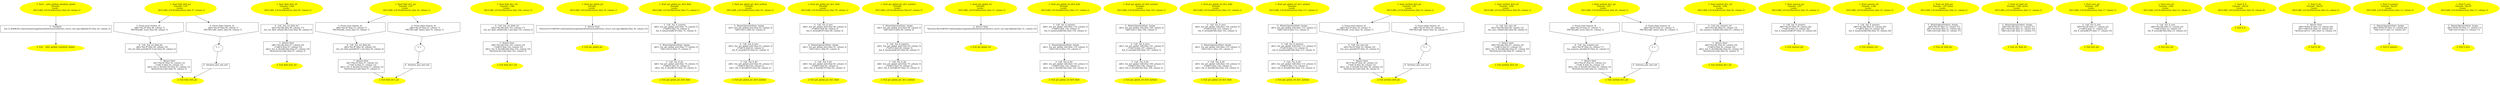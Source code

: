 /* @generated */
digraph cfg {
"__infer_globals_initializer_global.bdc08c089842ce08b974b22a75daf78e_1" [label="1: Start __infer_globals_initializer_global\nFormals: \nLocals:  \n   DECLARE_LOCALS(&return); [line 29, column 1]\n " color=yellow style=filled]
	

	 "__infer_globals_initializer_global.bdc08c089842ce08b974b22a75daf78e_1" -> "__infer_globals_initializer_global.bdc08c089842ce08b974b22a75daf78e_3" ;
"__infer_globals_initializer_global.bdc08c089842ce08b974b22a75daf78e_2" [label="2: Exit __infer_globals_initializer_global \n  " color=yellow style=filled]
	

"__infer_globals_initializer_global.bdc08c089842ce08b974b22a75daf78e_3" [label="3:  DeclStmt \n   _fun_X_X(&#GB<codetoanalyze/cpp/shared/reference/reference_struct_e2e.cpp>$global:X*) [line 29, column 3]\n " shape="box"]
	

	 "__infer_globals_initializer_global.bdc08c089842ce08b974b22a75daf78e_3" -> "__infer_globals_initializer_global.bdc08c089842ce08b974b22a75daf78e_2" ;
"field_div0_ptr#2555781581744357321.4ee118b9c5178d1d4e02dcf5eed47814_1" [label="1: Start field_div0_ptr\nFormals:  x:X*\nLocals:  \n   DECLARE_LOCALS(&return); [line 47, column 1]\n " color=yellow style=filled]
	

	 "field_div0_ptr#2555781581744357321.4ee118b9c5178d1d4e02dcf5eed47814_1" -> "field_div0_ptr#2555781581744357321.4ee118b9c5178d1d4e02dcf5eed47814_5" ;
	 "field_div0_ptr#2555781581744357321.4ee118b9c5178d1d4e02dcf5eed47814_1" -> "field_div0_ptr#2555781581744357321.4ee118b9c5178d1d4e02dcf5eed47814_6" ;
"field_div0_ptr#2555781581744357321.4ee118b9c5178d1d4e02dcf5eed47814_2" [label="2: Exit field_div0_ptr \n  " color=yellow style=filled]
	

"field_div0_ptr#2555781581744357321.4ee118b9c5178d1d4e02dcf5eed47814_3" [label="3: + \n  " ]
	

	 "field_div0_ptr#2555781581744357321.4ee118b9c5178d1d4e02dcf5eed47814_3" -> "field_div0_ptr#2555781581744357321.4ee118b9c5178d1d4e02dcf5eed47814_4" ;
"field_div0_ptr#2555781581744357321.4ee118b9c5178d1d4e02dcf5eed47814_4" [label="4:  between_join_and_exit \n  " shape="box"]
	

	 "field_div0_ptr#2555781581744357321.4ee118b9c5178d1d4e02dcf5eed47814_4" -> "field_div0_ptr#2555781581744357321.4ee118b9c5178d1d4e02dcf5eed47814_2" ;
"field_div0_ptr#2555781581744357321.4ee118b9c5178d1d4e02dcf5eed47814_5" [label="5: Prune (true branch, if) \n   n$0=*&x:X* [line 48, column 7]\n  PRUNE(n$0, true); [line 48, column 7]\n " shape="invhouse"]
	

	 "field_div0_ptr#2555781581744357321.4ee118b9c5178d1d4e02dcf5eed47814_5" -> "field_div0_ptr#2555781581744357321.4ee118b9c5178d1d4e02dcf5eed47814_8" ;
"field_div0_ptr#2555781581744357321.4ee118b9c5178d1d4e02dcf5eed47814_6" [label="6: Prune (false branch, if) \n   n$0=*&x:X* [line 48, column 7]\n  PRUNE(!n$0, false); [line 48, column 7]\n " shape="invhouse"]
	

	 "field_div0_ptr#2555781581744357321.4ee118b9c5178d1d4e02dcf5eed47814_6" -> "field_div0_ptr#2555781581744357321.4ee118b9c5178d1d4e02dcf5eed47814_3" ;
"field_div0_ptr#2555781581744357321.4ee118b9c5178d1d4e02dcf5eed47814_7" [label="7:  Return Stmt \n   n$1=*&x:X* [line 50, column 12]\n  _=*n$1:X [line 50, column 12]\n  n$3=_fun_X_div(n$1:X*) [line 50, column 12]\n  *&return:int=n$3 [line 50, column 5]\n " shape="box"]
	

	 "field_div0_ptr#2555781581744357321.4ee118b9c5178d1d4e02dcf5eed47814_7" -> "field_div0_ptr#2555781581744357321.4ee118b9c5178d1d4e02dcf5eed47814_2" ;
"field_div0_ptr#2555781581744357321.4ee118b9c5178d1d4e02dcf5eed47814_8" [label="8:  Call _fun_set_field_ptr \n   n$4=*&x:X* [line 49, column 19]\n  _fun_set_field_ptr(n$4:X*,0:int) [line 49, column 5]\n " shape="box"]
	

	 "field_div0_ptr#2555781581744357321.4ee118b9c5178d1d4e02dcf5eed47814_8" -> "field_div0_ptr#2555781581744357321.4ee118b9c5178d1d4e02dcf5eed47814_7" ;
"field_div0_ref#11723804822630548942.b7eb5245bed0a75cdc2d181e5af92008_1" [label="1: Start field_div0_ref\nFormals:  x:X&\nLocals:  \n   DECLARE_LOCALS(&return); [line 95, column 1]\n " color=yellow style=filled]
	

	 "field_div0_ref#11723804822630548942.b7eb5245bed0a75cdc2d181e5af92008_1" -> "field_div0_ref#11723804822630548942.b7eb5245bed0a75cdc2d181e5af92008_4" ;
"field_div0_ref#11723804822630548942.b7eb5245bed0a75cdc2d181e5af92008_2" [label="2: Exit field_div0_ref \n  " color=yellow style=filled]
	

"field_div0_ref#11723804822630548942.b7eb5245bed0a75cdc2d181e5af92008_3" [label="3:  Return Stmt \n   n$0=*&x:X& [line 97, column 10]\n  _=*n$0:X [line 97, column 10]\n  n$2=_fun_X_div(n$0:X&) [line 97, column 10]\n  *&return:int=n$2 [line 97, column 3]\n " shape="box"]
	

	 "field_div0_ref#11723804822630548942.b7eb5245bed0a75cdc2d181e5af92008_3" -> "field_div0_ref#11723804822630548942.b7eb5245bed0a75cdc2d181e5af92008_2" ;
"field_div0_ref#11723804822630548942.b7eb5245bed0a75cdc2d181e5af92008_4" [label="4:  Call _fun_set_field_ref \n   n$3=*&x:X& [line 96, column 17]\n  _fun_set_field_ref(n$3:X&,0:int) [line 96, column 3]\n " shape="box"]
	

	 "field_div0_ref#11723804822630548942.b7eb5245bed0a75cdc2d181e5af92008_4" -> "field_div0_ref#11723804822630548942.b7eb5245bed0a75cdc2d181e5af92008_3" ;
"field_div1_ptr#10491775926176760544.af54450738e6dc8210ec4a97e984707b_1" [label="1: Start field_div1_ptr\nFormals:  x:X*\nLocals:  \n   DECLARE_LOCALS(&return); [line 54, column 1]\n " color=yellow style=filled]
	

	 "field_div1_ptr#10491775926176760544.af54450738e6dc8210ec4a97e984707b_1" -> "field_div1_ptr#10491775926176760544.af54450738e6dc8210ec4a97e984707b_5" ;
	 "field_div1_ptr#10491775926176760544.af54450738e6dc8210ec4a97e984707b_1" -> "field_div1_ptr#10491775926176760544.af54450738e6dc8210ec4a97e984707b_6" ;
"field_div1_ptr#10491775926176760544.af54450738e6dc8210ec4a97e984707b_2" [label="2: Exit field_div1_ptr \n  " color=yellow style=filled]
	

"field_div1_ptr#10491775926176760544.af54450738e6dc8210ec4a97e984707b_3" [label="3: + \n  " ]
	

	 "field_div1_ptr#10491775926176760544.af54450738e6dc8210ec4a97e984707b_3" -> "field_div1_ptr#10491775926176760544.af54450738e6dc8210ec4a97e984707b_4" ;
"field_div1_ptr#10491775926176760544.af54450738e6dc8210ec4a97e984707b_4" [label="4:  between_join_and_exit \n  " shape="box"]
	

	 "field_div1_ptr#10491775926176760544.af54450738e6dc8210ec4a97e984707b_4" -> "field_div1_ptr#10491775926176760544.af54450738e6dc8210ec4a97e984707b_2" ;
"field_div1_ptr#10491775926176760544.af54450738e6dc8210ec4a97e984707b_5" [label="5: Prune (true branch, if) \n   n$0=*&x:X* [line 55, column 7]\n  PRUNE(n$0, true); [line 55, column 7]\n " shape="invhouse"]
	

	 "field_div1_ptr#10491775926176760544.af54450738e6dc8210ec4a97e984707b_5" -> "field_div1_ptr#10491775926176760544.af54450738e6dc8210ec4a97e984707b_8" ;
"field_div1_ptr#10491775926176760544.af54450738e6dc8210ec4a97e984707b_6" [label="6: Prune (false branch, if) \n   n$0=*&x:X* [line 55, column 7]\n  PRUNE(!n$0, false); [line 55, column 7]\n " shape="invhouse"]
	

	 "field_div1_ptr#10491775926176760544.af54450738e6dc8210ec4a97e984707b_6" -> "field_div1_ptr#10491775926176760544.af54450738e6dc8210ec4a97e984707b_3" ;
"field_div1_ptr#10491775926176760544.af54450738e6dc8210ec4a97e984707b_7" [label="7:  Return Stmt \n   n$1=*&x:X* [line 57, column 12]\n  _=*n$1:X [line 57, column 12]\n  n$3=_fun_X_div(n$1:X*) [line 57, column 12]\n  *&return:int=n$3 [line 57, column 5]\n " shape="box"]
	

	 "field_div1_ptr#10491775926176760544.af54450738e6dc8210ec4a97e984707b_7" -> "field_div1_ptr#10491775926176760544.af54450738e6dc8210ec4a97e984707b_2" ;
"field_div1_ptr#10491775926176760544.af54450738e6dc8210ec4a97e984707b_8" [label="8:  Call _fun_set_field_ptr \n   n$4=*&x:X* [line 56, column 19]\n  _fun_set_field_ptr(n$4:X*,1:int) [line 56, column 5]\n " shape="box"]
	

	 "field_div1_ptr#10491775926176760544.af54450738e6dc8210ec4a97e984707b_8" -> "field_div1_ptr#10491775926176760544.af54450738e6dc8210ec4a97e984707b_7" ;
"field_div1_ref#1499715418357335887.5b6e5f87301df1903e4a04faae98d6d5_1" [label="1: Start field_div1_ref\nFormals:  x:X&\nLocals:  \n   DECLARE_LOCALS(&return); [line 100, column 1]\n " color=yellow style=filled]
	

	 "field_div1_ref#1499715418357335887.5b6e5f87301df1903e4a04faae98d6d5_1" -> "field_div1_ref#1499715418357335887.5b6e5f87301df1903e4a04faae98d6d5_4" ;
"field_div1_ref#1499715418357335887.5b6e5f87301df1903e4a04faae98d6d5_2" [label="2: Exit field_div1_ref \n  " color=yellow style=filled]
	

"field_div1_ref#1499715418357335887.5b6e5f87301df1903e4a04faae98d6d5_3" [label="3:  Return Stmt \n   n$0=*&x:X& [line 102, column 10]\n  _=*n$0:X [line 102, column 10]\n  n$2=_fun_X_div(n$0:X&) [line 102, column 10]\n  *&return:int=n$2 [line 102, column 3]\n " shape="box"]
	

	 "field_div1_ref#1499715418357335887.5b6e5f87301df1903e4a04faae98d6d5_3" -> "field_div1_ref#1499715418357335887.5b6e5f87301df1903e4a04faae98d6d5_2" ;
"field_div1_ref#1499715418357335887.5b6e5f87301df1903e4a04faae98d6d5_4" [label="4:  Call _fun_set_field_ref \n   n$3=*&x:X& [line 101, column 17]\n  _fun_set_field_ref(n$3:X&,1:int) [line 101, column 3]\n " shape="box"]
	

	 "field_div1_ref#1499715418357335887.5b6e5f87301df1903e4a04faae98d6d5_4" -> "field_div1_ref#1499715418357335887.5b6e5f87301df1903e4a04faae98d6d5_3" ;
"get_global_ptr#6940583460992234632.3d4bb50869af20053c9b0c52091a0a39_1" [label="1: Start get_global_ptr\nFormals: \nLocals:  \n   DECLARE_LOCALS(&return); [line 30, column 1]\n " color=yellow style=filled]
	

	 "get_global_ptr#6940583460992234632.3d4bb50869af20053c9b0c52091a0a39_1" -> "get_global_ptr#6940583460992234632.3d4bb50869af20053c9b0c52091a0a39_3" ;
"get_global_ptr#6940583460992234632.3d4bb50869af20053c9b0c52091a0a39_2" [label="2: Exit get_global_ptr \n  " color=yellow style=filled]
	

"get_global_ptr#6940583460992234632.3d4bb50869af20053c9b0c52091a0a39_3" [label="3:  Return Stmt \n   *&return:X*=&#GB<codetoanalyze/cpp/shared/reference/reference_struct_e2e.cpp>$global [line 30, column 23]\n " shape="box"]
	

	 "get_global_ptr#6940583460992234632.3d4bb50869af20053c9b0c52091a0a39_3" -> "get_global_ptr#6940583460992234632.3d4bb50869af20053c9b0c52091a0a39_2" ;
"get_global_ptr_div0_field#8708891951617234281.85a5d13d32b9177abaa3c8c98323c45e_1" [label="1: Start get_global_ptr_div0_field\nFormals: \nLocals:  \n   DECLARE_LOCALS(&return); [line 73, column 1]\n " color=yellow style=filled]
	

	 "get_global_ptr_div0_field#8708891951617234281.85a5d13d32b9177abaa3c8c98323c45e_1" -> "get_global_ptr_div0_field#8708891951617234281.85a5d13d32b9177abaa3c8c98323c45e_5" ;
"get_global_ptr_div0_field#8708891951617234281.85a5d13d32b9177abaa3c8c98323c45e_2" [label="2: Exit get_global_ptr_div0_field \n  " color=yellow style=filled]
	

"get_global_ptr_div0_field#8708891951617234281.85a5d13d32b9177abaa3c8c98323c45e_3" [label="3:  Call _fun_X_div \n   n$0=_fun_get_global_ptr() [line 76, column 3]\n  _=*n$0:X [line 76, column 3]\n  n$2=_fun_X_div(n$0:X*) [line 76, column 3]\n " shape="box"]
	

	 "get_global_ptr_div0_field#8708891951617234281.85a5d13d32b9177abaa3c8c98323c45e_3" -> "get_global_ptr_div0_field#8708891951617234281.85a5d13d32b9177abaa3c8c98323c45e_2" ;
"get_global_ptr_div0_field#8708891951617234281.85a5d13d32b9177abaa3c8c98323c45e_4" [label="4:  BinaryOperatorStmt: Assign \n   n$3=_fun_get_global_ptr() [line 75, column 3]\n  *n$3.f:int=0 [line 75, column 3]\n " shape="box"]
	

	 "get_global_ptr_div0_field#8708891951617234281.85a5d13d32b9177abaa3c8c98323c45e_4" -> "get_global_ptr_div0_field#8708891951617234281.85a5d13d32b9177abaa3c8c98323c45e_3" ;
"get_global_ptr_div0_field#8708891951617234281.85a5d13d32b9177abaa3c8c98323c45e_5" [label="5:  Call _fun_X_nonzero \n   n$4=_fun_get_global_ptr() [line 74, column 3]\n  _=*n$4:X [line 74, column 3]\n  _fun_X_nonzero(n$4:X*) [line 74, column 3]\n " shape="box"]
	

	 "get_global_ptr_div0_field#8708891951617234281.85a5d13d32b9177abaa3c8c98323c45e_5" -> "get_global_ptr_div0_field#8708891951617234281.85a5d13d32b9177abaa3c8c98323c45e_4" ;
"get_global_ptr_div0_method#6868600075123047675.d796dd8227b55f7d5d2ba2c1a06183dd_1" [label="1: Start get_global_ptr_div0_method\nFormals: \nLocals:  \n   DECLARE_LOCALS(&return); [line 61, column 1]\n " color=yellow style=filled]
	

	 "get_global_ptr_div0_method#6868600075123047675.d796dd8227b55f7d5d2ba2c1a06183dd_1" -> "get_global_ptr_div0_method#6868600075123047675.d796dd8227b55f7d5d2ba2c1a06183dd_5" ;
"get_global_ptr_div0_method#6868600075123047675.d796dd8227b55f7d5d2ba2c1a06183dd_2" [label="2: Exit get_global_ptr_div0_method \n  " color=yellow style=filled]
	

"get_global_ptr_div0_method#6868600075123047675.d796dd8227b55f7d5d2ba2c1a06183dd_3" [label="3:  Call _fun_X_div \n   n$0=_fun_get_global_ptr() [line 64, column 3]\n  _=*n$0:X [line 64, column 3]\n  n$2=_fun_X_div(n$0:X*) [line 64, column 3]\n " shape="box"]
	

	 "get_global_ptr_div0_method#6868600075123047675.d796dd8227b55f7d5d2ba2c1a06183dd_3" -> "get_global_ptr_div0_method#6868600075123047675.d796dd8227b55f7d5d2ba2c1a06183dd_2" ;
"get_global_ptr_div0_method#6868600075123047675.d796dd8227b55f7d5d2ba2c1a06183dd_4" [label="4:  Call _fun_X_zero \n   n$3=_fun_get_global_ptr() [line 63, column 3]\n  _=*n$3:X [line 63, column 3]\n  _fun_X_zero(n$3:X*) [line 63, column 3]\n " shape="box"]
	

	 "get_global_ptr_div0_method#6868600075123047675.d796dd8227b55f7d5d2ba2c1a06183dd_4" -> "get_global_ptr_div0_method#6868600075123047675.d796dd8227b55f7d5d2ba2c1a06183dd_3" ;
"get_global_ptr_div0_method#6868600075123047675.d796dd8227b55f7d5d2ba2c1a06183dd_5" [label="5:  BinaryOperatorStmt: Assign \n   n$5=_fun_get_global_ptr() [line 62, column 3]\n  *n$5.f:int=1 [line 62, column 3]\n " shape="box"]
	

	 "get_global_ptr_div0_method#6868600075123047675.d796dd8227b55f7d5d2ba2c1a06183dd_5" -> "get_global_ptr_div0_method#6868600075123047675.d796dd8227b55f7d5d2ba2c1a06183dd_4" ;
"get_global_ptr_div1_field#6744083307199058304.94ebaff789d09fecbd24e3f8bfd75e70_1" [label="1: Start get_global_ptr_div1_field\nFormals: \nLocals:  \n   DECLARE_LOCALS(&return); [line 79, column 1]\n " color=yellow style=filled]
	

	 "get_global_ptr_div1_field#6744083307199058304.94ebaff789d09fecbd24e3f8bfd75e70_1" -> "get_global_ptr_div1_field#6744083307199058304.94ebaff789d09fecbd24e3f8bfd75e70_5" ;
"get_global_ptr_div1_field#6744083307199058304.94ebaff789d09fecbd24e3f8bfd75e70_2" [label="2: Exit get_global_ptr_div1_field \n  " color=yellow style=filled]
	

"get_global_ptr_div1_field#6744083307199058304.94ebaff789d09fecbd24e3f8bfd75e70_3" [label="3:  Call _fun_X_div \n   n$0=_fun_get_global_ptr() [line 82, column 3]\n  _=*n$0:X [line 82, column 3]\n  n$2=_fun_X_div(n$0:X*) [line 82, column 3]\n " shape="box"]
	

	 "get_global_ptr_div1_field#6744083307199058304.94ebaff789d09fecbd24e3f8bfd75e70_3" -> "get_global_ptr_div1_field#6744083307199058304.94ebaff789d09fecbd24e3f8bfd75e70_2" ;
"get_global_ptr_div1_field#6744083307199058304.94ebaff789d09fecbd24e3f8bfd75e70_4" [label="4:  BinaryOperatorStmt: Assign \n   n$3=_fun_get_global_ptr() [line 81, column 3]\n  *n$3.f:int=1 [line 81, column 3]\n " shape="box"]
	

	 "get_global_ptr_div1_field#6744083307199058304.94ebaff789d09fecbd24e3f8bfd75e70_4" -> "get_global_ptr_div1_field#6744083307199058304.94ebaff789d09fecbd24e3f8bfd75e70_3" ;
"get_global_ptr_div1_field#6744083307199058304.94ebaff789d09fecbd24e3f8bfd75e70_5" [label="5:  Call _fun_X_zero \n   n$4=_fun_get_global_ptr() [line 80, column 3]\n  _=*n$4:X [line 80, column 3]\n  _fun_X_zero(n$4:X*) [line 80, column 3]\n " shape="box"]
	

	 "get_global_ptr_div1_field#6744083307199058304.94ebaff789d09fecbd24e3f8bfd75e70_5" -> "get_global_ptr_div1_field#6744083307199058304.94ebaff789d09fecbd24e3f8bfd75e70_4" ;
"get_global_ptr_div1_method#13320237176965265316.b7b17bcc9c036a753453d67e3683d764_1" [label="1: Start get_global_ptr_div1_method\nFormals: \nLocals:  \n   DECLARE_LOCALS(&return); [line 67, column 1]\n " color=yellow style=filled]
	

	 "get_global_ptr_div1_method#13320237176965265316.b7b17bcc9c036a753453d67e3683d764_1" -> "get_global_ptr_div1_method#13320237176965265316.b7b17bcc9c036a753453d67e3683d764_5" ;
"get_global_ptr_div1_method#13320237176965265316.b7b17bcc9c036a753453d67e3683d764_2" [label="2: Exit get_global_ptr_div1_method \n  " color=yellow style=filled]
	

"get_global_ptr_div1_method#13320237176965265316.b7b17bcc9c036a753453d67e3683d764_3" [label="3:  Call _fun_X_div \n   n$0=_fun_get_global_ptr() [line 70, column 3]\n  _=*n$0:X [line 70, column 3]\n  n$2=_fun_X_div(n$0:X*) [line 70, column 3]\n " shape="box"]
	

	 "get_global_ptr_div1_method#13320237176965265316.b7b17bcc9c036a753453d67e3683d764_3" -> "get_global_ptr_div1_method#13320237176965265316.b7b17bcc9c036a753453d67e3683d764_2" ;
"get_global_ptr_div1_method#13320237176965265316.b7b17bcc9c036a753453d67e3683d764_4" [label="4:  Call _fun_X_nonzero \n   n$3=_fun_get_global_ptr() [line 69, column 3]\n  _=*n$3:X [line 69, column 3]\n  _fun_X_nonzero(n$3:X*) [line 69, column 3]\n " shape="box"]
	

	 "get_global_ptr_div1_method#13320237176965265316.b7b17bcc9c036a753453d67e3683d764_4" -> "get_global_ptr_div1_method#13320237176965265316.b7b17bcc9c036a753453d67e3683d764_3" ;
"get_global_ptr_div1_method#13320237176965265316.b7b17bcc9c036a753453d67e3683d764_5" [label="5:  BinaryOperatorStmt: Assign \n   n$5=_fun_get_global_ptr() [line 68, column 3]\n  *n$5.f:int=0 [line 68, column 3]\n " shape="box"]
	

	 "get_global_ptr_div1_method#13320237176965265316.b7b17bcc9c036a753453d67e3683d764_5" -> "get_global_ptr_div1_method#13320237176965265316.b7b17bcc9c036a753453d67e3683d764_4" ;
"get_global_ref#16631994563311505709.c5518847f25d69c08bc2da87c0d94d1b_1" [label="1: Start get_global_ref\nFormals: \nLocals:  \n   DECLARE_LOCALS(&return); [line 31, column 1]\n " color=yellow style=filled]
	

	 "get_global_ref#16631994563311505709.c5518847f25d69c08bc2da87c0d94d1b_1" -> "get_global_ref#16631994563311505709.c5518847f25d69c08bc2da87c0d94d1b_3" ;
"get_global_ref#16631994563311505709.c5518847f25d69c08bc2da87c0d94d1b_2" [label="2: Exit get_global_ref \n  " color=yellow style=filled]
	

"get_global_ref#16631994563311505709.c5518847f25d69c08bc2da87c0d94d1b_3" [label="3:  Return Stmt \n   *&return:X&=&#GB<codetoanalyze/cpp/shared/reference/reference_struct_e2e.cpp>$global [line 31, column 23]\n " shape="box"]
	

	 "get_global_ref#16631994563311505709.c5518847f25d69c08bc2da87c0d94d1b_3" -> "get_global_ref#16631994563311505709.c5518847f25d69c08bc2da87c0d94d1b_2" ;
"get_global_ref_div0_field#9894336115642083138.99dfafa929e6446e06064af81022e228_1" [label="1: Start get_global_ref_div0_field\nFormals: \nLocals:  \n   DECLARE_LOCALS(&return); [line 117, column 1]\n " color=yellow style=filled]
	

	 "get_global_ref_div0_field#9894336115642083138.99dfafa929e6446e06064af81022e228_1" -> "get_global_ref_div0_field#9894336115642083138.99dfafa929e6446e06064af81022e228_5" ;
"get_global_ref_div0_field#9894336115642083138.99dfafa929e6446e06064af81022e228_2" [label="2: Exit get_global_ref_div0_field \n  " color=yellow style=filled]
	

"get_global_ref_div0_field#9894336115642083138.99dfafa929e6446e06064af81022e228_3" [label="3:  Call _fun_X_div \n   n$0=_fun_get_global_ref() [line 120, column 3]\n  _=*n$0:X [line 120, column 3]\n  n$2=_fun_X_div(n$0:X&) [line 120, column 3]\n " shape="box"]
	

	 "get_global_ref_div0_field#9894336115642083138.99dfafa929e6446e06064af81022e228_3" -> "get_global_ref_div0_field#9894336115642083138.99dfafa929e6446e06064af81022e228_2" ;
"get_global_ref_div0_field#9894336115642083138.99dfafa929e6446e06064af81022e228_4" [label="4:  BinaryOperatorStmt: Assign \n   n$3=_fun_get_global_ref() [line 119, column 3]\n  *n$3.f:int=0 [line 119, column 3]\n " shape="box"]
	

	 "get_global_ref_div0_field#9894336115642083138.99dfafa929e6446e06064af81022e228_4" -> "get_global_ref_div0_field#9894336115642083138.99dfafa929e6446e06064af81022e228_3" ;
"get_global_ref_div0_field#9894336115642083138.99dfafa929e6446e06064af81022e228_5" [label="5:  Call _fun_X_nonzero \n   n$4=_fun_get_global_ref() [line 118, column 3]\n  _=*n$4:X [line 118, column 3]\n  _fun_X_nonzero(n$4:X&) [line 118, column 3]\n " shape="box"]
	

	 "get_global_ref_div0_field#9894336115642083138.99dfafa929e6446e06064af81022e228_5" -> "get_global_ref_div0_field#9894336115642083138.99dfafa929e6446e06064af81022e228_4" ;
"get_global_ref_div0_method#4500024601676141702.703eacc20d3ff2ec6f40a78b62656e3a_1" [label="1: Start get_global_ref_div0_method\nFormals: \nLocals:  \n   DECLARE_LOCALS(&return); [line 105, column 1]\n " color=yellow style=filled]
	

	 "get_global_ref_div0_method#4500024601676141702.703eacc20d3ff2ec6f40a78b62656e3a_1" -> "get_global_ref_div0_method#4500024601676141702.703eacc20d3ff2ec6f40a78b62656e3a_5" ;
"get_global_ref_div0_method#4500024601676141702.703eacc20d3ff2ec6f40a78b62656e3a_2" [label="2: Exit get_global_ref_div0_method \n  " color=yellow style=filled]
	

"get_global_ref_div0_method#4500024601676141702.703eacc20d3ff2ec6f40a78b62656e3a_3" [label="3:  Call _fun_X_div \n   n$0=_fun_get_global_ref() [line 108, column 3]\n  _=*n$0:X [line 108, column 3]\n  n$2=_fun_X_div(n$0:X&) [line 108, column 3]\n " shape="box"]
	

	 "get_global_ref_div0_method#4500024601676141702.703eacc20d3ff2ec6f40a78b62656e3a_3" -> "get_global_ref_div0_method#4500024601676141702.703eacc20d3ff2ec6f40a78b62656e3a_2" ;
"get_global_ref_div0_method#4500024601676141702.703eacc20d3ff2ec6f40a78b62656e3a_4" [label="4:  Call _fun_X_zero \n   n$3=_fun_get_global_ref() [line 107, column 3]\n  _=*n$3:X [line 107, column 3]\n  _fun_X_zero(n$3:X&) [line 107, column 3]\n " shape="box"]
	

	 "get_global_ref_div0_method#4500024601676141702.703eacc20d3ff2ec6f40a78b62656e3a_4" -> "get_global_ref_div0_method#4500024601676141702.703eacc20d3ff2ec6f40a78b62656e3a_3" ;
"get_global_ref_div0_method#4500024601676141702.703eacc20d3ff2ec6f40a78b62656e3a_5" [label="5:  BinaryOperatorStmt: Assign \n   n$5=_fun_get_global_ref() [line 106, column 3]\n  *n$5.f:int=1 [line 106, column 3]\n " shape="box"]
	

	 "get_global_ref_div0_method#4500024601676141702.703eacc20d3ff2ec6f40a78b62656e3a_5" -> "get_global_ref_div0_method#4500024601676141702.703eacc20d3ff2ec6f40a78b62656e3a_4" ;
"get_global_ref_div1_field#9400638526174087075.f2be9db8a45f6acda1c8ab83ffea2ce8_1" [label="1: Start get_global_ref_div1_field\nFormals: \nLocals:  \n   DECLARE_LOCALS(&return); [line 123, column 1]\n " color=yellow style=filled]
	

	 "get_global_ref_div1_field#9400638526174087075.f2be9db8a45f6acda1c8ab83ffea2ce8_1" -> "get_global_ref_div1_field#9400638526174087075.f2be9db8a45f6acda1c8ab83ffea2ce8_5" ;
"get_global_ref_div1_field#9400638526174087075.f2be9db8a45f6acda1c8ab83ffea2ce8_2" [label="2: Exit get_global_ref_div1_field \n  " color=yellow style=filled]
	

"get_global_ref_div1_field#9400638526174087075.f2be9db8a45f6acda1c8ab83ffea2ce8_3" [label="3:  Call _fun_X_div \n   n$0=_fun_get_global_ref() [line 126, column 3]\n  _=*n$0:X [line 126, column 3]\n  n$2=_fun_X_div(n$0:X&) [line 126, column 3]\n " shape="box"]
	

	 "get_global_ref_div1_field#9400638526174087075.f2be9db8a45f6acda1c8ab83ffea2ce8_3" -> "get_global_ref_div1_field#9400638526174087075.f2be9db8a45f6acda1c8ab83ffea2ce8_2" ;
"get_global_ref_div1_field#9400638526174087075.f2be9db8a45f6acda1c8ab83ffea2ce8_4" [label="4:  BinaryOperatorStmt: Assign \n   n$3=_fun_get_global_ref() [line 125, column 3]\n  *n$3.f:int=1 [line 125, column 3]\n " shape="box"]
	

	 "get_global_ref_div1_field#9400638526174087075.f2be9db8a45f6acda1c8ab83ffea2ce8_4" -> "get_global_ref_div1_field#9400638526174087075.f2be9db8a45f6acda1c8ab83ffea2ce8_3" ;
"get_global_ref_div1_field#9400638526174087075.f2be9db8a45f6acda1c8ab83ffea2ce8_5" [label="5:  Call _fun_X_zero \n   n$4=_fun_get_global_ref() [line 124, column 3]\n  _=*n$4:X [line 124, column 3]\n  _fun_X_zero(n$4:X&) [line 124, column 3]\n " shape="box"]
	

	 "get_global_ref_div1_field#9400638526174087075.f2be9db8a45f6acda1c8ab83ffea2ce8_5" -> "get_global_ref_div1_field#9400638526174087075.f2be9db8a45f6acda1c8ab83ffea2ce8_4" ;
"get_global_ref_div1_method#9218905628510589917.1d66d8c44e8582bb6fcdcb7df79e3215_1" [label="1: Start get_global_ref_div1_method\nFormals: \nLocals:  \n   DECLARE_LOCALS(&return); [line 111, column 1]\n " color=yellow style=filled]
	

	 "get_global_ref_div1_method#9218905628510589917.1d66d8c44e8582bb6fcdcb7df79e3215_1" -> "get_global_ref_div1_method#9218905628510589917.1d66d8c44e8582bb6fcdcb7df79e3215_5" ;
"get_global_ref_div1_method#9218905628510589917.1d66d8c44e8582bb6fcdcb7df79e3215_2" [label="2: Exit get_global_ref_div1_method \n  " color=yellow style=filled]
	

"get_global_ref_div1_method#9218905628510589917.1d66d8c44e8582bb6fcdcb7df79e3215_3" [label="3:  Call _fun_X_div \n   n$0=_fun_get_global_ref() [line 114, column 3]\n  _=*n$0:X [line 114, column 3]\n  n$2=_fun_X_div(n$0:X&) [line 114, column 3]\n " shape="box"]
	

	 "get_global_ref_div1_method#9218905628510589917.1d66d8c44e8582bb6fcdcb7df79e3215_3" -> "get_global_ref_div1_method#9218905628510589917.1d66d8c44e8582bb6fcdcb7df79e3215_2" ;
"get_global_ref_div1_method#9218905628510589917.1d66d8c44e8582bb6fcdcb7df79e3215_4" [label="4:  Call _fun_X_nonzero \n   n$3=_fun_get_global_ref() [line 113, column 3]\n  _=*n$3:X [line 113, column 3]\n  _fun_X_nonzero(n$3:X&) [line 113, column 3]\n " shape="box"]
	

	 "get_global_ref_div1_method#9218905628510589917.1d66d8c44e8582bb6fcdcb7df79e3215_4" -> "get_global_ref_div1_method#9218905628510589917.1d66d8c44e8582bb6fcdcb7df79e3215_3" ;
"get_global_ref_div1_method#9218905628510589917.1d66d8c44e8582bb6fcdcb7df79e3215_5" [label="5:  BinaryOperatorStmt: Assign \n   n$5=_fun_get_global_ref() [line 112, column 3]\n  *n$5.f:int=0 [line 112, column 3]\n " shape="box"]
	

	 "get_global_ref_div1_method#9218905628510589917.1d66d8c44e8582bb6fcdcb7df79e3215_5" -> "get_global_ref_div1_method#9218905628510589917.1d66d8c44e8582bb6fcdcb7df79e3215_4" ;
"method_div0_ptr#6106785648087401281.a4bd2a817d503af4e1865afa4416bdb5_1" [label="1: Start method_div0_ptr\nFormals:  x:X*\nLocals:  \n   DECLARE_LOCALS(&return); [line 33, column 1]\n " color=yellow style=filled]
	

	 "method_div0_ptr#6106785648087401281.a4bd2a817d503af4e1865afa4416bdb5_1" -> "method_div0_ptr#6106785648087401281.a4bd2a817d503af4e1865afa4416bdb5_5" ;
	 "method_div0_ptr#6106785648087401281.a4bd2a817d503af4e1865afa4416bdb5_1" -> "method_div0_ptr#6106785648087401281.a4bd2a817d503af4e1865afa4416bdb5_6" ;
"method_div0_ptr#6106785648087401281.a4bd2a817d503af4e1865afa4416bdb5_2" [label="2: Exit method_div0_ptr \n  " color=yellow style=filled]
	

"method_div0_ptr#6106785648087401281.a4bd2a817d503af4e1865afa4416bdb5_3" [label="3: + \n  " ]
	

	 "method_div0_ptr#6106785648087401281.a4bd2a817d503af4e1865afa4416bdb5_3" -> "method_div0_ptr#6106785648087401281.a4bd2a817d503af4e1865afa4416bdb5_4" ;
"method_div0_ptr#6106785648087401281.a4bd2a817d503af4e1865afa4416bdb5_4" [label="4:  between_join_and_exit \n  " shape="box"]
	

	 "method_div0_ptr#6106785648087401281.a4bd2a817d503af4e1865afa4416bdb5_4" -> "method_div0_ptr#6106785648087401281.a4bd2a817d503af4e1865afa4416bdb5_2" ;
"method_div0_ptr#6106785648087401281.a4bd2a817d503af4e1865afa4416bdb5_5" [label="5: Prune (true branch, if) \n   n$0=*&x:X* [line 34, column 7]\n  PRUNE(n$0, true); [line 34, column 7]\n " shape="invhouse"]
	

	 "method_div0_ptr#6106785648087401281.a4bd2a817d503af4e1865afa4416bdb5_5" -> "method_div0_ptr#6106785648087401281.a4bd2a817d503af4e1865afa4416bdb5_8" ;
"method_div0_ptr#6106785648087401281.a4bd2a817d503af4e1865afa4416bdb5_6" [label="6: Prune (false branch, if) \n   n$0=*&x:X* [line 34, column 7]\n  PRUNE(!n$0, false); [line 34, column 7]\n " shape="invhouse"]
	

	 "method_div0_ptr#6106785648087401281.a4bd2a817d503af4e1865afa4416bdb5_6" -> "method_div0_ptr#6106785648087401281.a4bd2a817d503af4e1865afa4416bdb5_3" ;
"method_div0_ptr#6106785648087401281.a4bd2a817d503af4e1865afa4416bdb5_7" [label="7:  Return Stmt \n   n$1=*&x:X* [line 36, column 12]\n  _=*n$1:X [line 36, column 12]\n  n$3=_fun_X_div(n$1:X*) [line 36, column 12]\n  *&return:int=n$3 [line 36, column 5]\n " shape="box"]
	

	 "method_div0_ptr#6106785648087401281.a4bd2a817d503af4e1865afa4416bdb5_7" -> "method_div0_ptr#6106785648087401281.a4bd2a817d503af4e1865afa4416bdb5_2" ;
"method_div0_ptr#6106785648087401281.a4bd2a817d503af4e1865afa4416bdb5_8" [label="8:  Call _fun_zero_ptr \n   n$4=*&x:X* [line 35, column 14]\n  _fun_zero_ptr(n$4:X*) [line 35, column 5]\n " shape="box"]
	

	 "method_div0_ptr#6106785648087401281.a4bd2a817d503af4e1865afa4416bdb5_8" -> "method_div0_ptr#6106785648087401281.a4bd2a817d503af4e1865afa4416bdb5_7" ;
"method_div0_ref#12048348997540346822.5280d482da62ad0e098e3e6ad4e7915e_1" [label="1: Start method_div0_ref\nFormals:  x:X&\nLocals:  \n   DECLARE_LOCALS(&return); [line 85, column 1]\n " color=yellow style=filled]
	

	 "method_div0_ref#12048348997540346822.5280d482da62ad0e098e3e6ad4e7915e_1" -> "method_div0_ref#12048348997540346822.5280d482da62ad0e098e3e6ad4e7915e_4" ;
"method_div0_ref#12048348997540346822.5280d482da62ad0e098e3e6ad4e7915e_2" [label="2: Exit method_div0_ref \n  " color=yellow style=filled]
	

"method_div0_ref#12048348997540346822.5280d482da62ad0e098e3e6ad4e7915e_3" [label="3:  Return Stmt \n   n$0=*&x:X& [line 87, column 10]\n  _=*n$0:X [line 87, column 10]\n  n$2=_fun_X_div(n$0:X&) [line 87, column 10]\n  *&return:int=n$2 [line 87, column 3]\n " shape="box"]
	

	 "method_div0_ref#12048348997540346822.5280d482da62ad0e098e3e6ad4e7915e_3" -> "method_div0_ref#12048348997540346822.5280d482da62ad0e098e3e6ad4e7915e_2" ;
"method_div0_ref#12048348997540346822.5280d482da62ad0e098e3e6ad4e7915e_4" [label="4:  Call _fun_zero_ref \n   n$3=*&x:X& [line 86, column 12]\n  _fun_zero_ref(n$3:X&) [line 86, column 3]\n " shape="box"]
	

	 "method_div0_ref#12048348997540346822.5280d482da62ad0e098e3e6ad4e7915e_4" -> "method_div0_ref#12048348997540346822.5280d482da62ad0e098e3e6ad4e7915e_3" ;
"method_div1_ptr#3061685040798671000.94d1209c17222ffe12cc388ae1ff112d_1" [label="1: Start method_div1_ptr\nFormals:  x:X*\nLocals:  \n   DECLARE_LOCALS(&return); [line 40, column 1]\n " color=yellow style=filled]
	

	 "method_div1_ptr#3061685040798671000.94d1209c17222ffe12cc388ae1ff112d_1" -> "method_div1_ptr#3061685040798671000.94d1209c17222ffe12cc388ae1ff112d_5" ;
	 "method_div1_ptr#3061685040798671000.94d1209c17222ffe12cc388ae1ff112d_1" -> "method_div1_ptr#3061685040798671000.94d1209c17222ffe12cc388ae1ff112d_6" ;
"method_div1_ptr#3061685040798671000.94d1209c17222ffe12cc388ae1ff112d_2" [label="2: Exit method_div1_ptr \n  " color=yellow style=filled]
	

"method_div1_ptr#3061685040798671000.94d1209c17222ffe12cc388ae1ff112d_3" [label="3: + \n  " ]
	

	 "method_div1_ptr#3061685040798671000.94d1209c17222ffe12cc388ae1ff112d_3" -> "method_div1_ptr#3061685040798671000.94d1209c17222ffe12cc388ae1ff112d_4" ;
"method_div1_ptr#3061685040798671000.94d1209c17222ffe12cc388ae1ff112d_4" [label="4:  between_join_and_exit \n  " shape="box"]
	

	 "method_div1_ptr#3061685040798671000.94d1209c17222ffe12cc388ae1ff112d_4" -> "method_div1_ptr#3061685040798671000.94d1209c17222ffe12cc388ae1ff112d_2" ;
"method_div1_ptr#3061685040798671000.94d1209c17222ffe12cc388ae1ff112d_5" [label="5: Prune (true branch, if) \n   n$0=*&x:X* [line 41, column 7]\n  PRUNE(n$0, true); [line 41, column 7]\n " shape="invhouse"]
	

	 "method_div1_ptr#3061685040798671000.94d1209c17222ffe12cc388ae1ff112d_5" -> "method_div1_ptr#3061685040798671000.94d1209c17222ffe12cc388ae1ff112d_8" ;
"method_div1_ptr#3061685040798671000.94d1209c17222ffe12cc388ae1ff112d_6" [label="6: Prune (false branch, if) \n   n$0=*&x:X* [line 41, column 7]\n  PRUNE(!n$0, false); [line 41, column 7]\n " shape="invhouse"]
	

	 "method_div1_ptr#3061685040798671000.94d1209c17222ffe12cc388ae1ff112d_6" -> "method_div1_ptr#3061685040798671000.94d1209c17222ffe12cc388ae1ff112d_3" ;
"method_div1_ptr#3061685040798671000.94d1209c17222ffe12cc388ae1ff112d_7" [label="7:  Return Stmt \n   n$1=*&x:X* [line 43, column 12]\n  _=*n$1:X [line 43, column 12]\n  n$3=_fun_X_div(n$1:X*) [line 43, column 12]\n  *&return:int=n$3 [line 43, column 5]\n " shape="box"]
	

	 "method_div1_ptr#3061685040798671000.94d1209c17222ffe12cc388ae1ff112d_7" -> "method_div1_ptr#3061685040798671000.94d1209c17222ffe12cc388ae1ff112d_2" ;
"method_div1_ptr#3061685040798671000.94d1209c17222ffe12cc388ae1ff112d_8" [label="8:  Call _fun_nonzero_ptr \n   n$4=*&x:X* [line 42, column 17]\n  _fun_nonzero_ptr(n$4:X*) [line 42, column 5]\n " shape="box"]
	

	 "method_div1_ptr#3061685040798671000.94d1209c17222ffe12cc388ae1ff112d_8" -> "method_div1_ptr#3061685040798671000.94d1209c17222ffe12cc388ae1ff112d_7" ;
"method_div1_ref#18445848838166655559.1ecfa9c02aff37ba12fb556cb038f32c_1" [label="1: Start method_div1_ref\nFormals:  x:X&\nLocals:  \n   DECLARE_LOCALS(&return); [line 90, column 1]\n " color=yellow style=filled]
	

	 "method_div1_ref#18445848838166655559.1ecfa9c02aff37ba12fb556cb038f32c_1" -> "method_div1_ref#18445848838166655559.1ecfa9c02aff37ba12fb556cb038f32c_4" ;
"method_div1_ref#18445848838166655559.1ecfa9c02aff37ba12fb556cb038f32c_2" [label="2: Exit method_div1_ref \n  " color=yellow style=filled]
	

"method_div1_ref#18445848838166655559.1ecfa9c02aff37ba12fb556cb038f32c_3" [label="3:  Return Stmt \n   n$0=*&x:X& [line 92, column 10]\n  _=*n$0:X [line 92, column 10]\n  n$2=_fun_X_div(n$0:X&) [line 92, column 10]\n  *&return:int=n$2 [line 92, column 3]\n " shape="box"]
	

	 "method_div1_ref#18445848838166655559.1ecfa9c02aff37ba12fb556cb038f32c_3" -> "method_div1_ref#18445848838166655559.1ecfa9c02aff37ba12fb556cb038f32c_2" ;
"method_div1_ref#18445848838166655559.1ecfa9c02aff37ba12fb556cb038f32c_4" [label="4:  Call _fun_nonzero_ref \n   n$3=*&x:X& [line 91, column 15]\n  _fun_nonzero_ref(n$3:X&) [line 91, column 3]\n " shape="box"]
	

	 "method_div1_ref#18445848838166655559.1ecfa9c02aff37ba12fb556cb038f32c_4" -> "method_div1_ref#18445848838166655559.1ecfa9c02aff37ba12fb556cb038f32c_3" ;
"nonzero_ptr#1716920554390102131.73cd383c8a42e9a8d0f617a226ea9df9_1" [label="1: Start nonzero_ptr\nFormals:  x:X*\nLocals:  \n   DECLARE_LOCALS(&return); [line 19, column 1]\n " color=yellow style=filled]
	

	 "nonzero_ptr#1716920554390102131.73cd383c8a42e9a8d0f617a226ea9df9_1" -> "nonzero_ptr#1716920554390102131.73cd383c8a42e9a8d0f617a226ea9df9_3" ;
"nonzero_ptr#1716920554390102131.73cd383c8a42e9a8d0f617a226ea9df9_2" [label="2: Exit nonzero_ptr \n  " color=yellow style=filled]
	

"nonzero_ptr#1716920554390102131.73cd383c8a42e9a8d0f617a226ea9df9_3" [label="3:  Call _fun_X_nonzero \n   n$0=*&x:X* [line 19, column 26]\n  _=*n$0:X [line 19, column 26]\n  _fun_X_nonzero(n$0:X*) [line 19, column 26]\n " shape="box"]
	

	 "nonzero_ptr#1716920554390102131.73cd383c8a42e9a8d0f617a226ea9df9_3" -> "nonzero_ptr#1716920554390102131.73cd383c8a42e9a8d0f617a226ea9df9_2" ;
"nonzero_ref#2062801655575406720.e5794366c34a5ecd10e2fd062a659f30_1" [label="1: Start nonzero_ref\nFormals:  x:X&\nLocals:  \n   DECLARE_LOCALS(&return); [line 25, column 1]\n " color=yellow style=filled]
	

	 "nonzero_ref#2062801655575406720.e5794366c34a5ecd10e2fd062a659f30_1" -> "nonzero_ref#2062801655575406720.e5794366c34a5ecd10e2fd062a659f30_3" ;
"nonzero_ref#2062801655575406720.e5794366c34a5ecd10e2fd062a659f30_2" [label="2: Exit nonzero_ref \n  " color=yellow style=filled]
	

"nonzero_ref#2062801655575406720.e5794366c34a5ecd10e2fd062a659f30_3" [label="3:  Call _fun_X_nonzero \n   n$0=*&x:X& [line 25, column 26]\n  _=*n$0:X [line 25, column 26]\n  _fun_X_nonzero(n$0:X&) [line 25, column 26]\n " shape="box"]
	

	 "nonzero_ref#2062801655575406720.e5794366c34a5ecd10e2fd062a659f30_3" -> "nonzero_ref#2062801655575406720.e5794366c34a5ecd10e2fd062a659f30_2" ;
"set_field_ptr#10262801862810946974.0df004d43278f4c67506fb9e7451494c_1" [label="1: Start set_field_ptr\nFormals:  x:X* val:int\nLocals:  \n   DECLARE_LOCALS(&return); [line 21, column 1]\n " color=yellow style=filled]
	

	 "set_field_ptr#10262801862810946974.0df004d43278f4c67506fb9e7451494c_1" -> "set_field_ptr#10262801862810946974.0df004d43278f4c67506fb9e7451494c_3" ;
"set_field_ptr#10262801862810946974.0df004d43278f4c67506fb9e7451494c_2" [label="2: Exit set_field_ptr \n  " color=yellow style=filled]
	

"set_field_ptr#10262801862810946974.0df004d43278f4c67506fb9e7451494c_3" [label="3:  BinaryOperatorStmt: Assign \n   n$0=*&x:X* [line 21, column 37]\n  n$1=*&val:int [line 21, column 44]\n  *n$0.f:int=n$1 [line 21, column 37]\n " shape="box"]
	

	 "set_field_ptr#10262801862810946974.0df004d43278f4c67506fb9e7451494c_3" -> "set_field_ptr#10262801862810946974.0df004d43278f4c67506fb9e7451494c_2" ;
"set_field_ref#15177497547761982491.aa4620ee8933c900acc4164344e57432_1" [label="1: Start set_field_ref\nFormals:  x:X& val:int\nLocals:  \n   DECLARE_LOCALS(&return); [line 27, column 1]\n " color=yellow style=filled]
	

	 "set_field_ref#15177497547761982491.aa4620ee8933c900acc4164344e57432_1" -> "set_field_ref#15177497547761982491.aa4620ee8933c900acc4164344e57432_3" ;
"set_field_ref#15177497547761982491.aa4620ee8933c900acc4164344e57432_2" [label="2: Exit set_field_ref \n  " color=yellow style=filled]
	

"set_field_ref#15177497547761982491.aa4620ee8933c900acc4164344e57432_3" [label="3:  BinaryOperatorStmt: Assign \n   n$0=*&x:X& [line 27, column 37]\n  n$1=*&val:int [line 27, column 43]\n  *n$0.f:int=n$1 [line 27, column 37]\n " shape="box"]
	

	 "set_field_ref#15177497547761982491.aa4620ee8933c900acc4164344e57432_3" -> "set_field_ref#15177497547761982491.aa4620ee8933c900acc4164344e57432_2" ;
"zero_ptr#12528709853087384868.d5a909d971ab439311f13a14aded5aa9_1" [label="1: Start zero_ptr\nFormals:  x:X*\nLocals:  \n   DECLARE_LOCALS(&return); [line 17, column 1]\n " color=yellow style=filled]
	

	 "zero_ptr#12528709853087384868.d5a909d971ab439311f13a14aded5aa9_1" -> "zero_ptr#12528709853087384868.d5a909d971ab439311f13a14aded5aa9_3" ;
"zero_ptr#12528709853087384868.d5a909d971ab439311f13a14aded5aa9_2" [label="2: Exit zero_ptr \n  " color=yellow style=filled]
	

"zero_ptr#12528709853087384868.d5a909d971ab439311f13a14aded5aa9_3" [label="3:  Call _fun_X_zero \n   n$0=*&x:X* [line 17, column 23]\n  _=*n$0:X [line 17, column 23]\n  _fun_X_zero(n$0:X*) [line 17, column 23]\n " shape="box"]
	

	 "zero_ptr#12528709853087384868.d5a909d971ab439311f13a14aded5aa9_3" -> "zero_ptr#12528709853087384868.d5a909d971ab439311f13a14aded5aa9_2" ;
"zero_ref#14077465191616488315.9f868765c76672369ef06a4d03ded4f3_1" [label="1: Start zero_ref\nFormals:  x:X&\nLocals:  \n   DECLARE_LOCALS(&return); [line 23, column 1]\n " color=yellow style=filled]
	

	 "zero_ref#14077465191616488315.9f868765c76672369ef06a4d03ded4f3_1" -> "zero_ref#14077465191616488315.9f868765c76672369ef06a4d03ded4f3_3" ;
"zero_ref#14077465191616488315.9f868765c76672369ef06a4d03ded4f3_2" [label="2: Exit zero_ref \n  " color=yellow style=filled]
	

"zero_ref#14077465191616488315.9f868765c76672369ef06a4d03ded4f3_3" [label="3:  Call _fun_X_zero \n   n$0=*&x:X& [line 23, column 23]\n  _=*n$0:X [line 23, column 23]\n  _fun_X_zero(n$0:X&) [line 23, column 23]\n " shape="box"]
	

	 "zero_ref#14077465191616488315.9f868765c76672369ef06a4d03ded4f3_3" -> "zero_ref#14077465191616488315.9f868765c76672369ef06a4d03ded4f3_2" ;
"X#X#{4951618003533511344}.a6c75b361b5e04dddb518f7e116a9ca2_1" [label="1: Start X_X\nFormals:  this:X*\nLocals:  \n   DECLARE_LOCALS(&return); [line 10, column 8]\n " color=yellow style=filled]
	

	 "X#X#{4951618003533511344}.a6c75b361b5e04dddb518f7e116a9ca2_1" -> "X#X#{4951618003533511344}.a6c75b361b5e04dddb518f7e116a9ca2_2" ;
"X#X#{4951618003533511344}.a6c75b361b5e04dddb518f7e116a9ca2_2" [label="2: Exit X_X \n  " color=yellow style=filled]
	

"div#X#(18085298371773708552).78228fdd912ebeeb718ac23bdc727c87_1" [label="1: Start X_div\nFormals:  this:X*\nLocals:  \n   DECLARE_LOCALS(&return); [line 14, column 3]\n " color=yellow style=filled]
	

	 "div#X#(18085298371773708552).78228fdd912ebeeb718ac23bdc727c87_1" -> "div#X#(18085298371773708552).78228fdd912ebeeb718ac23bdc727c87_3" ;
"div#X#(18085298371773708552).78228fdd912ebeeb718ac23bdc727c87_2" [label="2: Exit X_div \n  " color=yellow style=filled]
	

"div#X#(18085298371773708552).78228fdd912ebeeb718ac23bdc727c87_3" [label="3:  Return Stmt \n   n$0=*&this:X* [line 14, column 26]\n  n$1=*n$0.f:int [line 14, column 26]\n  *&return:int=(1 / n$1) [line 14, column 15]\n " shape="box"]
	

	 "div#X#(18085298371773708552).78228fdd912ebeeb718ac23bdc727c87_3" -> "div#X#(18085298371773708552).78228fdd912ebeeb718ac23bdc727c87_2" ;
"nonzero#X#(11619218627491700674).1d7c44c6589f4c816f501055b35038bc_1" [label="1: Start X_nonzero\nFormals:  this:X*\nLocals:  \n   DECLARE_LOCALS(&return); [line 12, column 3]\n " color=yellow style=filled]
	

	 "nonzero#X#(11619218627491700674).1d7c44c6589f4c816f501055b35038bc_1" -> "nonzero#X#(11619218627491700674).1d7c44c6589f4c816f501055b35038bc_3" ;
"nonzero#X#(11619218627491700674).1d7c44c6589f4c816f501055b35038bc_2" [label="2: Exit X_nonzero \n  " color=yellow style=filled]
	

"nonzero#X#(11619218627491700674).1d7c44c6589f4c816f501055b35038bc_3" [label="3:  BinaryOperatorStmt: Assign \n   n$0=*&this:X* [line 12, column 20]\n  *n$0.f:int=1 [line 12, column 20]\n " shape="box"]
	

	 "nonzero#X#(11619218627491700674).1d7c44c6589f4c816f501055b35038bc_3" -> "nonzero#X#(11619218627491700674).1d7c44c6589f4c816f501055b35038bc_2" ;
"zero#X#(16299302305861440992).e13842f7b98f126e5d2188644c16a995_1" [label="1: Start X_zero\nFormals:  this:X*\nLocals:  \n   DECLARE_LOCALS(&return); [line 13, column 3]\n " color=yellow style=filled]
	

	 "zero#X#(16299302305861440992).e13842f7b98f126e5d2188644c16a995_1" -> "zero#X#(16299302305861440992).e13842f7b98f126e5d2188644c16a995_3" ;
"zero#X#(16299302305861440992).e13842f7b98f126e5d2188644c16a995_2" [label="2: Exit X_zero \n  " color=yellow style=filled]
	

"zero#X#(16299302305861440992).e13842f7b98f126e5d2188644c16a995_3" [label="3:  BinaryOperatorStmt: Assign \n   n$0=*&this:X* [line 13, column 17]\n  *n$0.f:int=0 [line 13, column 17]\n " shape="box"]
	

	 "zero#X#(16299302305861440992).e13842f7b98f126e5d2188644c16a995_3" -> "zero#X#(16299302305861440992).e13842f7b98f126e5d2188644c16a995_2" ;
}

